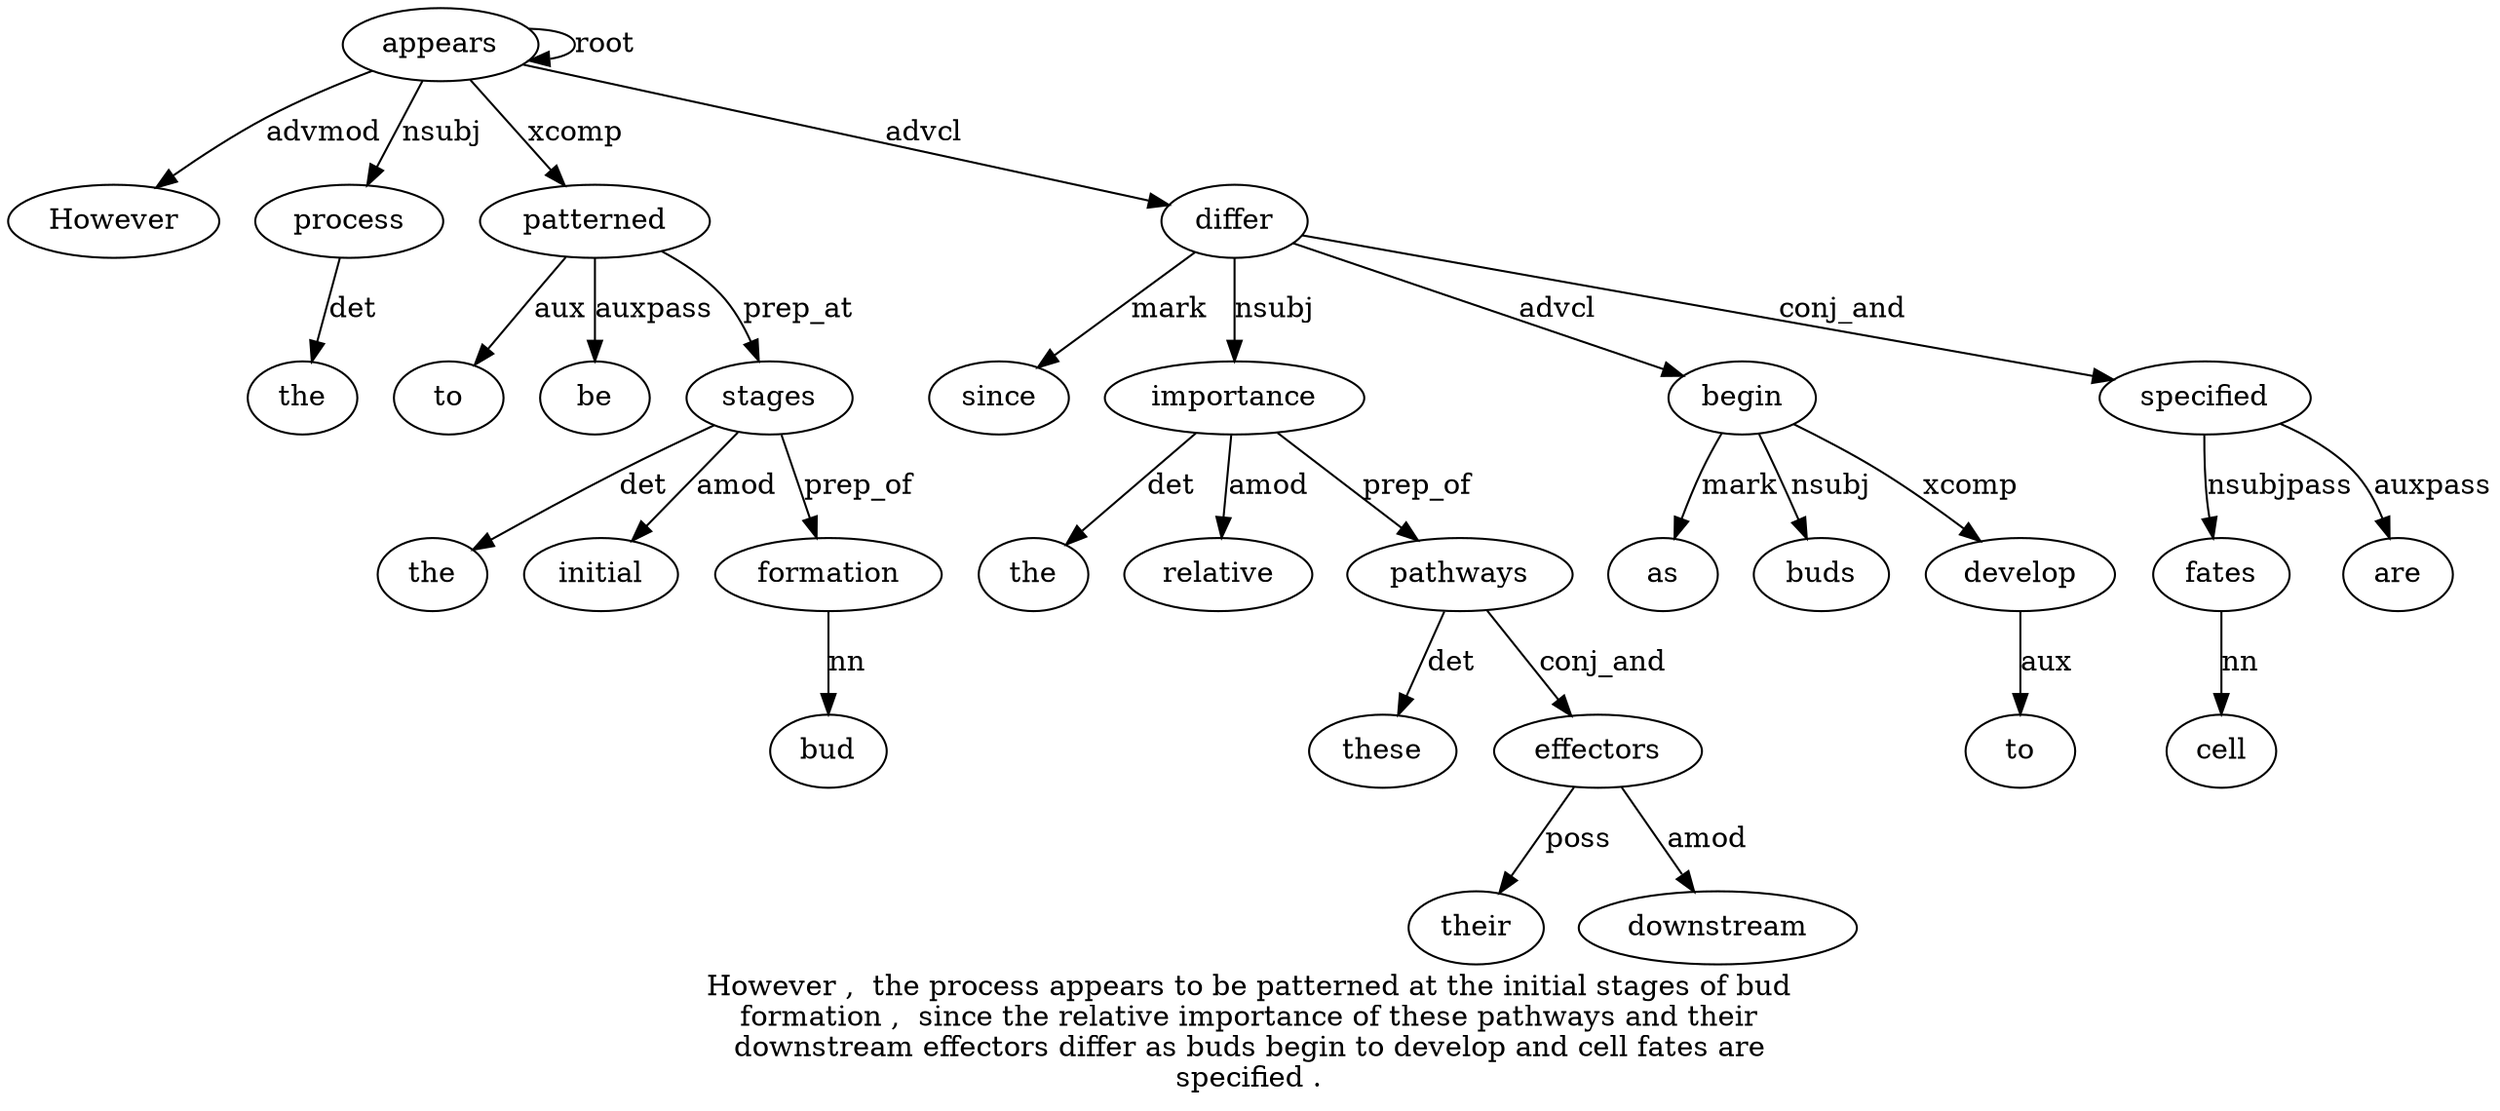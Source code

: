 digraph "However ,  the process appears to be patterned at the initial stages of bud formation ,  since the relative importance of these pathways and their downstream effectors differ as buds begin to develop and cell fates are specified ." {
label="However ,  the process appears to be patterned at the initial stages of bud
formation ,  since the relative importance of these pathways and their
downstream effectors differ as buds begin to develop and cell fates are
specified .";
appears5 [style=filled, fillcolor=white, label=appears];
However1 [style=filled, fillcolor=white, label=However];
appears5 -> However1  [label=advmod];
process4 [style=filled, fillcolor=white, label=process];
the3 [style=filled, fillcolor=white, label=the];
process4 -> the3  [label=det];
appears5 -> process4  [label=nsubj];
appears5 -> appears5  [label=root];
patterned8 [style=filled, fillcolor=white, label=patterned];
to6 [style=filled, fillcolor=white, label=to];
patterned8 -> to6  [label=aux];
be7 [style=filled, fillcolor=white, label=be];
patterned8 -> be7  [label=auxpass];
appears5 -> patterned8  [label=xcomp];
stages12 [style=filled, fillcolor=white, label=stages];
the10 [style=filled, fillcolor=white, label=the];
stages12 -> the10  [label=det];
initial11 [style=filled, fillcolor=white, label=initial];
stages12 -> initial11  [label=amod];
patterned8 -> stages12  [label=prep_at];
formation15 [style=filled, fillcolor=white, label=formation];
bud14 [style=filled, fillcolor=white, label=bud];
formation15 -> bud14  [label=nn];
stages12 -> formation15  [label=prep_of];
differ28 [style=filled, fillcolor=white, label=differ];
since17 [style=filled, fillcolor=white, label=since];
differ28 -> since17  [label=mark];
importance20 [style=filled, fillcolor=white, label=importance];
the18 [style=filled, fillcolor=white, label=the];
importance20 -> the18  [label=det];
relative19 [style=filled, fillcolor=white, label=relative];
importance20 -> relative19  [label=amod];
differ28 -> importance20  [label=nsubj];
pathways23 [style=filled, fillcolor=white, label=pathways];
these22 [style=filled, fillcolor=white, label=these];
pathways23 -> these22  [label=det];
importance20 -> pathways23  [label=prep_of];
effectors27 [style=filled, fillcolor=white, label=effectors];
their25 [style=filled, fillcolor=white, label=their];
effectors27 -> their25  [label=poss];
downstream26 [style=filled, fillcolor=white, label=downstream];
effectors27 -> downstream26  [label=amod];
pathways23 -> effectors27  [label=conj_and];
appears5 -> differ28  [label=advcl];
begin31 [style=filled, fillcolor=white, label=begin];
as29 [style=filled, fillcolor=white, label=as];
begin31 -> as29  [label=mark];
buds30 [style=filled, fillcolor=white, label=buds];
begin31 -> buds30  [label=nsubj];
differ28 -> begin31  [label=advcl];
develop33 [style=filled, fillcolor=white, label=develop];
to32 [style=filled, fillcolor=white, label=to];
develop33 -> to32  [label=aux];
begin31 -> develop33  [label=xcomp];
fates36 [style=filled, fillcolor=white, label=fates];
cell35 [style=filled, fillcolor=white, label=cell];
fates36 -> cell35  [label=nn];
specified38 [style=filled, fillcolor=white, label=specified];
specified38 -> fates36  [label=nsubjpass];
are37 [style=filled, fillcolor=white, label=are];
specified38 -> are37  [label=auxpass];
differ28 -> specified38  [label=conj_and];
}
